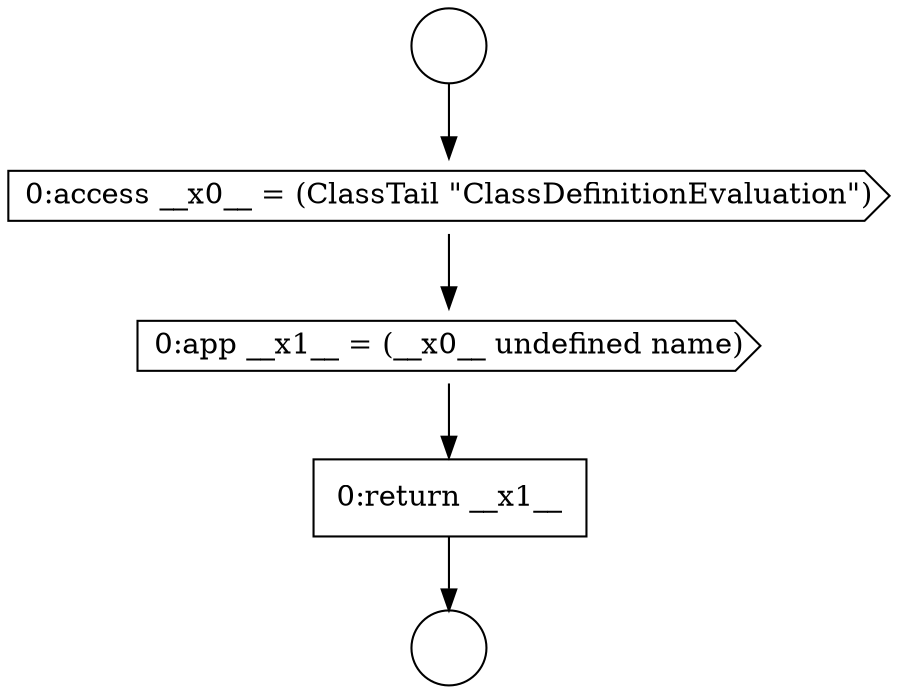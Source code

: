 digraph {
  node9411 [shape=circle label=" " color="black" fillcolor="white" style=filled]
  node9415 [shape=none, margin=0, label=<<font color="black">
    <table border="0" cellborder="1" cellspacing="0" cellpadding="10">
      <tr><td align="left">0:return __x1__</td></tr>
    </table>
  </font>> color="black" fillcolor="white" style=filled]
  node9412 [shape=circle label=" " color="black" fillcolor="white" style=filled]
  node9413 [shape=cds, label=<<font color="black">0:access __x0__ = (ClassTail &quot;ClassDefinitionEvaluation&quot;)</font>> color="black" fillcolor="white" style=filled]
  node9414 [shape=cds, label=<<font color="black">0:app __x1__ = (__x0__ undefined name)</font>> color="black" fillcolor="white" style=filled]
  node9411 -> node9413 [ color="black"]
  node9413 -> node9414 [ color="black"]
  node9414 -> node9415 [ color="black"]
  node9415 -> node9412 [ color="black"]
}
